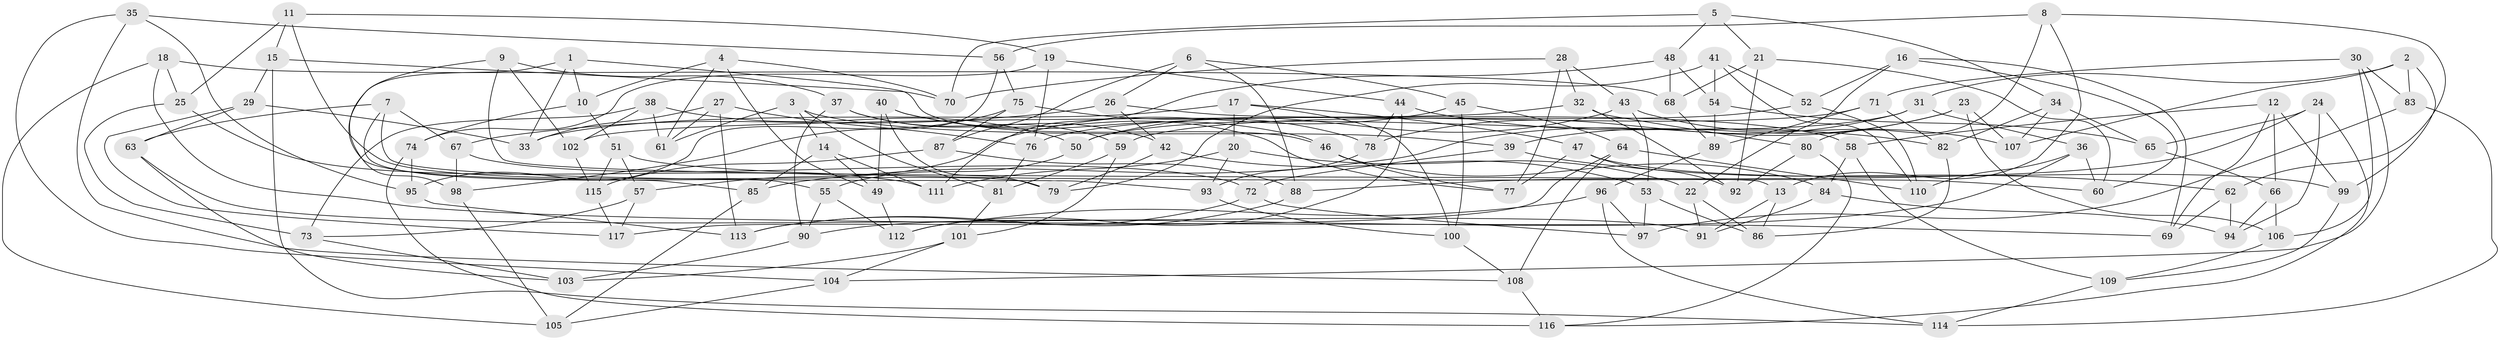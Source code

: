 // coarse degree distribution, {9: 0.08571428571428572, 3: 0.2, 4: 0.11428571428571428, 5: 0.2, 6: 0.14285714285714285, 2: 0.05714285714285714, 10: 0.02857142857142857, 8: 0.05714285714285714, 7: 0.02857142857142857, 12: 0.08571428571428572}
// Generated by graph-tools (version 1.1) at 2025/03/03/04/25 22:03:17]
// undirected, 117 vertices, 234 edges
graph export_dot {
graph [start="1"]
  node [color=gray90,style=filled];
  1;
  2;
  3;
  4;
  5;
  6;
  7;
  8;
  9;
  10;
  11;
  12;
  13;
  14;
  15;
  16;
  17;
  18;
  19;
  20;
  21;
  22;
  23;
  24;
  25;
  26;
  27;
  28;
  29;
  30;
  31;
  32;
  33;
  34;
  35;
  36;
  37;
  38;
  39;
  40;
  41;
  42;
  43;
  44;
  45;
  46;
  47;
  48;
  49;
  50;
  51;
  52;
  53;
  54;
  55;
  56;
  57;
  58;
  59;
  60;
  61;
  62;
  63;
  64;
  65;
  66;
  67;
  68;
  69;
  70;
  71;
  72;
  73;
  74;
  75;
  76;
  77;
  78;
  79;
  80;
  81;
  82;
  83;
  84;
  85;
  86;
  87;
  88;
  89;
  90;
  91;
  92;
  93;
  94;
  95;
  96;
  97;
  98;
  99;
  100;
  101;
  102;
  103;
  104;
  105;
  106;
  107;
  108;
  109;
  110;
  111;
  112;
  113;
  114;
  115;
  116;
  117;
  1 -- 98;
  1 -- 10;
  1 -- 33;
  1 -- 46;
  2 -- 31;
  2 -- 99;
  2 -- 83;
  2 -- 107;
  3 -- 14;
  3 -- 39;
  3 -- 61;
  3 -- 81;
  4 -- 10;
  4 -- 70;
  4 -- 61;
  4 -- 49;
  5 -- 48;
  5 -- 34;
  5 -- 21;
  5 -- 70;
  6 -- 88;
  6 -- 26;
  6 -- 45;
  6 -- 87;
  7 -- 63;
  7 -- 55;
  7 -- 93;
  7 -- 67;
  8 -- 56;
  8 -- 13;
  8 -- 80;
  8 -- 62;
  9 -- 37;
  9 -- 13;
  9 -- 85;
  9 -- 102;
  10 -- 51;
  10 -- 74;
  11 -- 15;
  11 -- 19;
  11 -- 25;
  11 -- 79;
  12 -- 69;
  12 -- 99;
  12 -- 58;
  12 -- 66;
  13 -- 91;
  13 -- 86;
  14 -- 49;
  14 -- 111;
  14 -- 85;
  15 -- 29;
  15 -- 70;
  15 -- 114;
  16 -- 60;
  16 -- 52;
  16 -- 22;
  16 -- 69;
  17 -- 33;
  17 -- 100;
  17 -- 47;
  17 -- 20;
  18 -- 25;
  18 -- 105;
  18 -- 68;
  18 -- 69;
  19 -- 44;
  19 -- 74;
  19 -- 76;
  20 -- 93;
  20 -- 22;
  20 -- 111;
  21 -- 68;
  21 -- 60;
  21 -- 92;
  22 -- 91;
  22 -- 86;
  23 -- 39;
  23 -- 107;
  23 -- 106;
  23 -- 85;
  24 -- 65;
  24 -- 94;
  24 -- 116;
  24 -- 88;
  25 -- 111;
  25 -- 73;
  26 -- 42;
  26 -- 67;
  26 -- 58;
  27 -- 61;
  27 -- 76;
  27 -- 33;
  27 -- 113;
  28 -- 70;
  28 -- 77;
  28 -- 32;
  28 -- 43;
  29 -- 63;
  29 -- 33;
  29 -- 117;
  30 -- 106;
  30 -- 83;
  30 -- 104;
  30 -- 71;
  31 -- 78;
  31 -- 36;
  31 -- 50;
  32 -- 80;
  32 -- 102;
  32 -- 92;
  34 -- 65;
  34 -- 107;
  34 -- 82;
  35 -- 108;
  35 -- 104;
  35 -- 95;
  35 -- 56;
  36 -- 110;
  36 -- 60;
  36 -- 90;
  37 -- 42;
  37 -- 59;
  37 -- 90;
  38 -- 73;
  38 -- 50;
  38 -- 102;
  38 -- 61;
  39 -- 72;
  39 -- 62;
  40 -- 46;
  40 -- 49;
  40 -- 77;
  40 -- 79;
  41 -- 52;
  41 -- 79;
  41 -- 110;
  41 -- 54;
  42 -- 53;
  42 -- 79;
  43 -- 53;
  43 -- 50;
  43 -- 107;
  44 -- 112;
  44 -- 78;
  44 -- 82;
  45 -- 100;
  45 -- 64;
  45 -- 57;
  46 -- 84;
  46 -- 77;
  47 -- 99;
  47 -- 92;
  47 -- 77;
  48 -- 54;
  48 -- 111;
  48 -- 68;
  49 -- 112;
  50 -- 55;
  51 -- 57;
  51 -- 115;
  51 -- 60;
  52 -- 110;
  52 -- 59;
  53 -- 97;
  53 -- 86;
  54 -- 65;
  54 -- 89;
  55 -- 90;
  55 -- 112;
  56 -- 95;
  56 -- 75;
  57 -- 117;
  57 -- 73;
  58 -- 109;
  58 -- 84;
  59 -- 101;
  59 -- 81;
  62 -- 94;
  62 -- 69;
  63 -- 91;
  63 -- 103;
  64 -- 117;
  64 -- 110;
  64 -- 108;
  65 -- 66;
  66 -- 106;
  66 -- 94;
  67 -- 72;
  67 -- 98;
  68 -- 89;
  71 -- 82;
  71 -- 89;
  71 -- 76;
  72 -- 97;
  72 -- 113;
  73 -- 103;
  74 -- 116;
  74 -- 95;
  75 -- 87;
  75 -- 78;
  75 -- 98;
  76 -- 81;
  78 -- 93;
  80 -- 92;
  80 -- 116;
  81 -- 101;
  82 -- 86;
  83 -- 97;
  83 -- 114;
  84 -- 94;
  84 -- 91;
  85 -- 105;
  87 -- 88;
  87 -- 115;
  88 -- 113;
  89 -- 96;
  90 -- 103;
  93 -- 100;
  95 -- 113;
  96 -- 97;
  96 -- 112;
  96 -- 114;
  98 -- 105;
  99 -- 109;
  100 -- 108;
  101 -- 104;
  101 -- 103;
  102 -- 115;
  104 -- 105;
  106 -- 109;
  108 -- 116;
  109 -- 114;
  115 -- 117;
}
